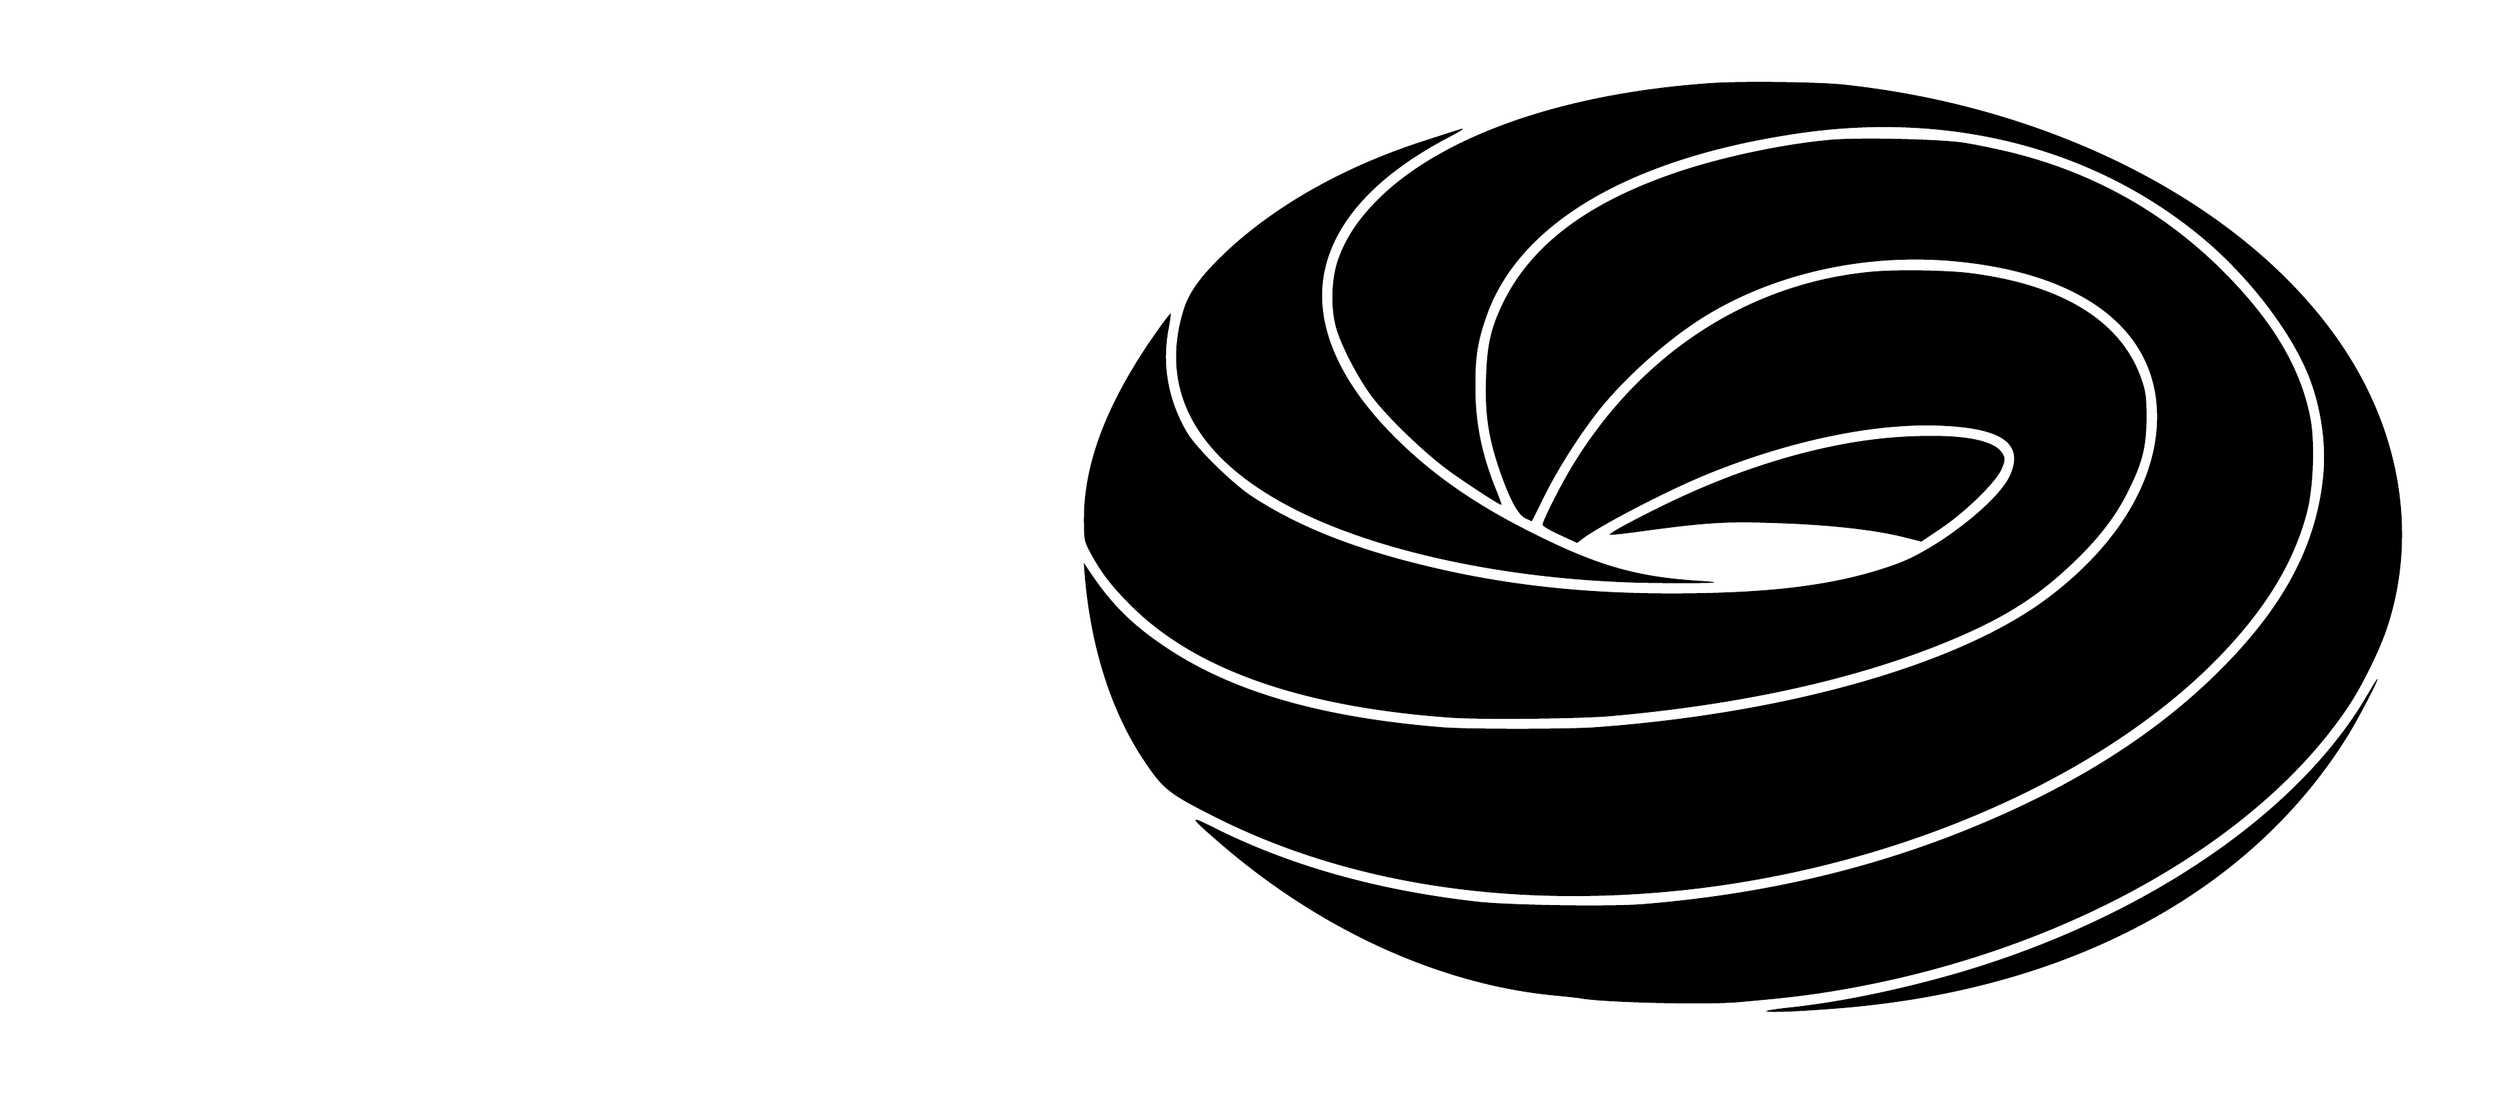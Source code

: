 % auteur du logo : Mathias Rousset
% version tikz : Kroum Tzanev
% date : 13 décembre 2015
\usetikzlibrary{svg.path}

\begin{tikzpicture}[x=1pt,y=1pt]
  % logo size 777x555 (rapport 1.4:1)
  \path (-37,-27.5) rectangle +(777,555);
  % Logo
  \begin{scope}[black]
    \fill svg{M202.0 469.0 c-1.4 -.4 -9.6 -3.1 -18.3 -5.9 -40.8 -13.3 -76.3 -33.2 -102.4 -57.5 -13.1 -12.3 -19.8 -21.2 -22.8 -30.6 -13.2 -42.1 5.9 -77.8 55.8 -104.0 46.3 -24.4 119.9 -39.6 194.7 -40.1 28.7 -.2 35.6 .2 20.1 1.2 -33.6 2.1 -54.5 8.3 -91.1 27.0 -28.0 14.3 -49.7 29.6 -68.5 48.4 -32.7 32.6 -44.9 65.6 -35.0 95.0 7.8 23.4 28.7 44.4 61.7 62.0 9.9 5.2 11.2 6.3 5.8 4.5z};
    \fill svg{M337.0 493.9 c-78.0 -5.1 -142.6 -27.5 -176.6 -61.4 -10.4 -10.4 -17.1 -20.6 -21.0 -32.0 -3.3 -9.8 -3.8 -24.1 -1.1 -34.5 2.4 -9.4 11.6 -27.1 19.0 -37.0 8.6 -11.3 27.7 -29.7 40.7 -39.2 9.6 -6.9 26.3 -17.8 27.4 -17.8 .3 .0 -.9 3.3 -2.5 7.2 -7.9 19.3 -11.3 36.1 -11.2 55.8 .0 15.4 1.3 23.2 5.8 36.1 17.1 49.2 76.0 83.6 165.0 96.4 79.9 11.5 155.4 -8.3 211.6 -55.3 23.9 -20.0 45.9 -48.6 55.3 -71.8 6.7 -16.5 9.7 -36.9 7.8 -54.1 -3.8 -36.0 -20.7 -67.7 -53.7 -100.8 -34.7 -34.8 -79.6 -62.9 -136.5 -85.5 -51.7 -20.5 -106.8 -33.0 -167.0 -37.9 -17.0 -1.4 -70.8 -.6 -87.5 1.3 -52.0 5.9 -97.7 18.7 -137.6 38.6 -14.3 7.2 -14.1 6.6 2.6 -7.9 52.8 -45.7 115.8 -74.4 176.0 -80.1 6.1 -.6 12.1 -1.2 13.5 -1.5 12.2 -2.2 66.1 -3.5 82.7 -2.0 21.8 1.9 30.4 2.9 42.3 4.6 120.7 18.0 228.8 76.5 278.5 150.9 7.2 10.8 16.6 29.9 20.4 41.5 13.5 40.8 9.4 86.6 -11.5 127.5 -42.0 82.6 -150.6 145.0 -274.9 158.1 -13.2 1.3 -51.7 1.8 -67.5 .8z};
    \fill svg{M398.4 464.0 c-24.4 -2.2 -55.5 -8.7 -79.3 -16.6 -47.5 -15.8 -77.7 -38.3 -92.7 -68.9 -6.6 -13.6 -8.6 -22.2 -9.1 -40.5 -.6 -18.2 1.3 -31.0 7.3 -48.2 5.3 -15.2 9.5 -23.0 13.5 -24.9 l3.3 -1.5 6.7 13.5 c7.3 14.7 18.9 32.8 29.2 45.7 14.6 18.0 37.2 37.8 56.2 49.3 37.1 22.4 84.7 32.6 131.0 28.1 67.0 -6.5 105.5 -36.3 105.5 -81.7 .0 -33.5 -21.0 -68.1 -58.2 -95.8 -46.1 -34.4 -136.3 -60.1 -236.8 -67.4 -15.1 -1.1 -67.6 -1.1 -81.0 .0 -63.5 5.2 -109.8 18.6 -144.5 41.7 -17.1 11.4 -27.7 21.6 -38.5 37.2 l-5.1 7.5 .6 -7.5 c3.3 -37.7 14.1 -71.1 31.1 -96.5 10.3 -15.4 13.0 -17.4 39.3 -30.6 69.1 -34.3 153.7 -47.2 244.9 -37.4 111.1 12.0 217.9 58.5 279.8 121.6 25.0 25.6 40.1 50.2 47.1 76.8 3.4 13.0 4.3 36.4 1.9 49.4 -4.9 26.0 -19.3 50.6 -44.9 76.5 -31.1 31.5 -68.7 52.8 -112.7 63.6 -8.0 1.9 -19.2 4.3 -25.0 5.1 -12.2 1.9 -55.4 2.8 -69.6 1.5z};
    \fill svg{M422.0 394.8 c-64.6 -5.3 -122.0 -41.8 -158.4 -100.8 -6.1 -9.7 -16.6 -30.4 -16.6 -32.5 .0 -.6 4.1 -3.0 9.1 -5.3 l9.1 -4.2 3.1 2.4 c9.5 7.0 41.7 23.8 62.3 32.5 44.5 18.6 91.1 28.5 126.9 26.7 31.9 -1.5 42.7 -9.8 35.0 -26.5 -6.4 -13.7 -38.3 -38.5 -59.3 -46.1 -28.5 -10.4 -61.1 -15.0 -109.7 -15.5 -51.7 -.6 -96.0 4.1 -140.0 15.0 -37.5 9.2 -65.9 20.7 -89.4 36.1 -10.4 6.9 -29.2 25.4 -34.0 33.6 -9.9 17.0 -13.2 35.6 -9.6 54.4 .8 4.3 1.3 7.9 1.1 8.1 -.1 .2 -2.8 -3.2 -5.8 -7.4 -26.8 -37.4 -39.8 -70.3 -39.8 -100.6 .0 -10.9 .1 -11.7 3.1 -17.3 5.8 -10.9 11.1 -17.8 21.8 -28.5 33.7 -33.6 89.8 -53.3 168.1 -58.8 15.3 -1.1 67.2 -.6 83.5 .8 72.8 6.4 136.0 20.9 185.5 42.7 24.5 10.8 40.7 21.5 58.3 38.4 13.3 12.8 22.1 24.2 28.6 37.5 7.5 15.0 9.5 23.4 9.5 38.5 .0 11.0 -.3 13.4 -2.7 20.3 -10.6 30.5 -41.9 49.7 -90.9 55.7 -11.9 1.4 -36.1 1.8 -48.8 .8z};
    \fill svg{M435.7 307.8 c-38.8 -2.3 -84.3 -15.6 -128.1 -37.5 -16.4 -8.1 -25.8 -13.4 -25.3 -14.0 .3 -.2 7.2 .5 15.3 1.6 32.7 4.5 44.9 5.4 66.9 4.7 31.1 -.8 56.5 -3.5 73.3 -7.8 l8.3 -2.1 10.2 6.9 c13.5 9.1 29.7 25.1 32.2 31.8 1.7 4.3 1.7 5.1 .4 7.4 -4.3 7.7 -22.7 10.8 -53.2 9.0z};
    \fill svg{M679.9 171.1 c-36.6 -62.2 -118.2 -117.3 -215.9 -145.6 -30.1 -8.6 -60.2 -14.8 -85.5 -17.6 -29.0 -3.1 -8.8 -3.4 26.8 -.4 119.7 10.2 214.3 61.3 265.0 143.3 5.5 8.9 16.1 29.2 15.5 29.7 -.2 .1 -2.8 -4.1 -5.9 -9.4z};
  \end{scope}
\end{tikzpicture}
